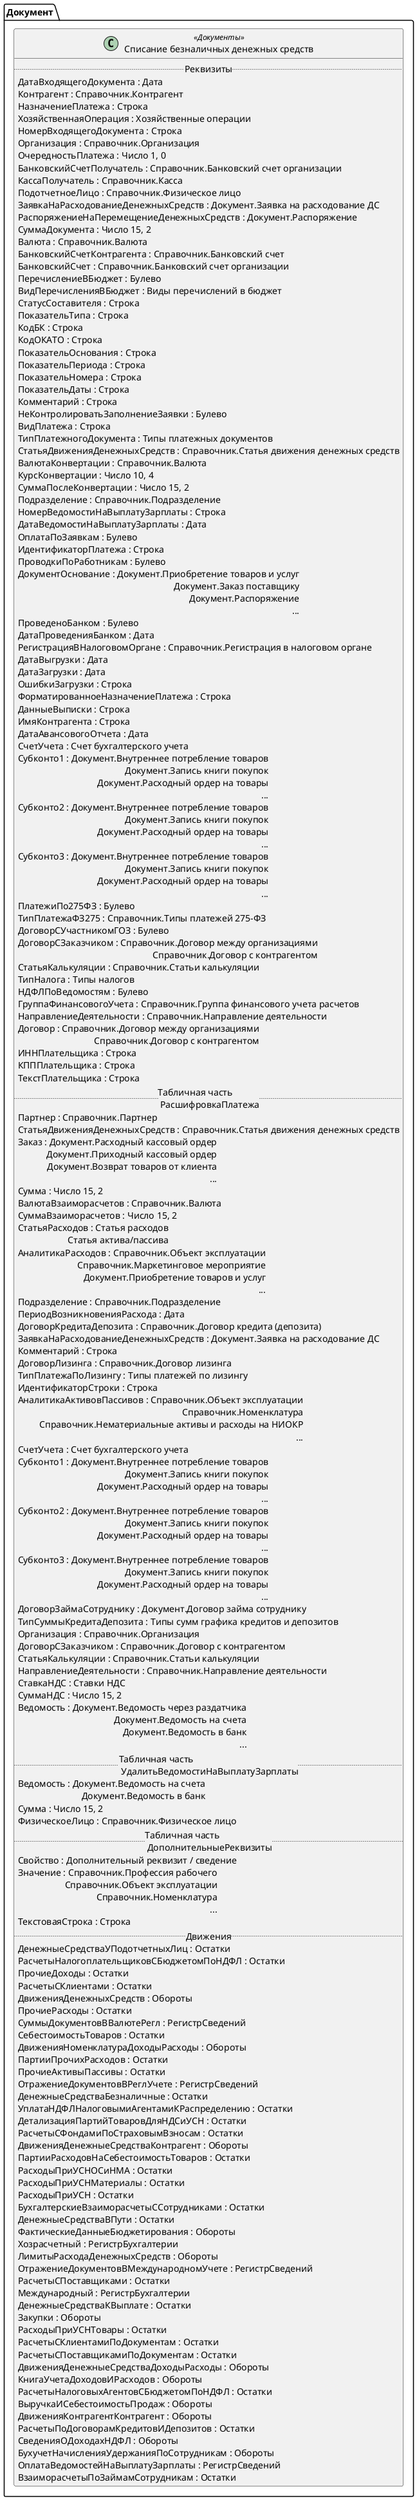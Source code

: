 ﻿@startuml СписаниеБезналичныхДенежныхСредств
'!include templates.wsd
'..\include templates.wsd
class Документ.СписаниеБезналичныхДенежныхСредств as "Списание безналичных денежных средств" <<Документы>>
{
..Реквизиты..
ДатаВходящегоДокумента : Дата
Контрагент : Справочник.Контрагент
НазначениеПлатежа : Строка
ХозяйственнаяОперация : Хозяйственные операции
НомерВходящегоДокумента : Строка
Организация : Справочник.Организация
ОчередностьПлатежа : Число 1, 0
БанковскийСчетПолучатель : Справочник.Банковский счет организации
КассаПолучатель : Справочник.Касса
ПодотчетноеЛицо : Справочник.Физическое лицо
ЗаявкаНаРасходованиеДенежныхСредств : Документ.Заявка на расходование ДС
РаспоряжениеНаПеремещениеДенежныхСредств : Документ.Распоряжение
СуммаДокумента : Число 15, 2
Валюта : Справочник.Валюта
БанковскийСчетКонтрагента : Справочник.Банковский счет
БанковскийСчет : Справочник.Банковский счет организации
ПеречислениеВБюджет : Булево
ВидПеречисленияВБюджет : Виды перечислений в бюджет
СтатусСоставителя : Строка
ПоказательТипа : Строка
КодБК : Строка
КодОКАТО : Строка
ПоказательОснования : Строка
ПоказательПериода : Строка
ПоказательНомера : Строка
ПоказательДаты : Строка
Комментарий : Строка
НеКонтролироватьЗаполнениеЗаявки : Булево
ВидПлатежа : Строка
ТипПлатежногоДокумента : Типы платежных документов
СтатьяДвиженияДенежныхСредств : Справочник.Статья движения денежных средств
ВалютаКонвертации : Справочник.Валюта
КурсКонвертации : Число 10, 4
СуммаПослеКонвертации : Число 15, 2
Подразделение : Справочник.Подразделение
НомерВедомостиНаВыплатуЗарплаты : Строка
ДатаВедомостиНаВыплатуЗарплаты : Дата
ОплатаПоЗаявкам : Булево
ИдентификаторПлатежа : Строка
ПроводкиПоРаботникам : Булево
ДокументОснование : Документ.Приобретение товаров и услуг\rДокумент.Заказ поставщику\rДокумент.Распоряжение\r...
ПроведеноБанком : Булево
ДатаПроведенияБанком : Дата
РегистрацияВНалоговомОргане : Справочник.Регистрация в налоговом органе
ДатаВыгрузки : Дата
ДатаЗагрузки : Дата
ОшибкиЗагрузки : Строка
ФорматированноеНазначениеПлатежа : Строка
ДанныеВыписки : Строка
ИмяКонтрагента : Строка
ДатаАвансовогоОтчета : Дата
СчетУчета : Счет бухгалтерского учета
Субконто1 : Документ.Внутреннее потребление товаров\rДокумент.Запись книги покупок\rДокумент.Расходный ордер на товары\r...
Субконто2 : Документ.Внутреннее потребление товаров\rДокумент.Запись книги покупок\rДокумент.Расходный ордер на товары\r...
Субконто3 : Документ.Внутреннее потребление товаров\rДокумент.Запись книги покупок\rДокумент.Расходный ордер на товары\r...
ПлатежиПо275ФЗ : Булево
ТипПлатежаФЗ275 : Справочник.Типы платежей 275-ФЗ
ДоговорСУчастникомГОЗ : Булево
ДоговорСЗаказчиком : Справочник.Договор между организациями\rСправочник.Договор с контрагентом
СтатьяКалькуляции : Справочник.Статьи калькуляции
ТипНалога : Типы налогов
НДФЛПоВедомостям : Булево
ГруппаФинансовогоУчета : Справочник.Группа финансового учета расчетов
НаправлениеДеятельности : Справочник.Направление деятельности
Договор : Справочник.Договор между организациями\rСправочник.Договор с контрагентом
ИННПлательщика : Строка
КПППлательщика : Строка
ТекстПлательщика : Строка
..Табличная часть \n РасшифровкаПлатежа..
Партнер : Справочник.Партнер
СтатьяДвиженияДенежныхСредств : Справочник.Статья движения денежных средств
Заказ : Документ.Расходный кассовый ордер\rДокумент.Приходный кассовый ордер\rДокумент.Возврат товаров от клиента\r...
Сумма : Число 15, 2
ВалютаВзаиморасчетов : Справочник.Валюта
СуммаВзаиморасчетов : Число 15, 2
СтатьяРасходов : Статья расходов\rСтатья актива/пассива
АналитикаРасходов : Справочник.Объект эксплуатации\rСправочник.Маркетинговое мероприятие\rДокумент.Приобретение товаров и услуг\r...
Подразделение : Справочник.Подразделение
ПериодВозникновенияРасхода : Дата
ДоговорКредитаДепозита : Справочник.Договор кредита (депозита)
ЗаявкаНаРасходованиеДенежныхСредств : Документ.Заявка на расходование ДС
Комментарий : Строка
ДоговорЛизинга : Справочник.Договор лизинга
ТипПлатежаПоЛизингу : Типы платежей по лизингу
ИдентификаторСтроки : Строка
АналитикаАктивовПассивов : Справочник.Объект эксплуатации\rСправочник.Номенклатура\rСправочник.Нематериальные активы и расходы на НИОКР\r...
СчетУчета : Счет бухгалтерского учета
Субконто1 : Документ.Внутреннее потребление товаров\rДокумент.Запись книги покупок\rДокумент.Расходный ордер на товары\r...
Субконто2 : Документ.Внутреннее потребление товаров\rДокумент.Запись книги покупок\rДокумент.Расходный ордер на товары\r...
Субконто3 : Документ.Внутреннее потребление товаров\rДокумент.Запись книги покупок\rДокумент.Расходный ордер на товары\r...
ДоговорЗаймаСотруднику : Документ.Договор займа сотруднику
ТипСуммыКредитаДепозита : Типы сумм графика кредитов и депозитов
Организация : Справочник.Организация
ДоговорСЗаказчиком : Справочник.Договор с контрагентом
СтатьяКалькуляции : Справочник.Статьи калькуляции
НаправлениеДеятельности : Справочник.Направление деятельности
СтавкаНДС : Ставки НДС
СуммаНДС : Число 15, 2
Ведомость : Документ.Ведомость через раздатчика\rДокумент.Ведомость на счета\rДокумент.Ведомость в банк\r...
..Табличная часть \n УдалитьВедомостиНаВыплатуЗарплаты..
Ведомость : Документ.Ведомость на счета\rДокумент.Ведомость в банк
Сумма : Число 15, 2
ФизическоеЛицо : Справочник.Физическое лицо
..Табличная часть \n ДополнительныеРеквизиты..
Свойство : Дополнительный реквизит / сведение
Значение : Справочник.Профессия рабочего\rСправочник.Объект эксплуатации\rСправочник.Номенклатура\r...
ТекстоваяСтрока : Строка
..Движения..
ДенежныеСредстваУПодотчетныхЛиц : Остатки
РасчетыНалогоплательщиковСБюджетомПоНДФЛ : Остатки
ПрочиеДоходы : Остатки
РасчетыСКлиентами : Остатки
ДвиженияДенежныхСредств : Обороты
ПрочиеРасходы : Остатки
СуммыДокументовВВалютеРегл : РегистрСведений
СебестоимостьТоваров : Остатки
ДвиженияНоменклатураДоходыРасходы : Обороты
ПартииПрочихРасходов : Остатки
ПрочиеАктивыПассивы : Остатки
ОтражениеДокументовВРеглУчете : РегистрСведений
ДенежныеСредстваБезналичные : Остатки
УплатаНДФЛНалоговымиАгентамиКРаспределению : Остатки
ДетализацияПартийТоваровДляНДСиУСН : Остатки
РасчетыСФондамиПоСтраховымВзносам : Остатки
ДвиженияДенежныеСредстваКонтрагент : Обороты
ПартииРасходовНаСебестоимостьТоваров : Остатки
РасходыПриУСНОСиНМА : Остатки
РасходыПриУСНМатериалы : Остатки
РасходыПриУСН : Остатки
БухгалтерскиеВзаиморасчетыССотрудниками : Остатки
ДенежныеСредстваВПути : Остатки
ФактическиеДанныеБюджетирования : Обороты
Хозрасчетный : РегистрБухгалтерии
ЛимитыРасходаДенежныхСредств : Обороты
ОтражениеДокументовВМеждународномУчете : РегистрСведений
РасчетыСПоставщиками : Остатки
Международный : РегистрБухгалтерии
ДенежныеСредстваКВыплате : Остатки
Закупки : Обороты
РасходыПриУСНТовары : Остатки
РасчетыСКлиентамиПоДокументам : Остатки
РасчетыСПоставщикамиПоДокументам : Остатки
ДвиженияДенежныеСредстваДоходыРасходы : Обороты
КнигаУчетаДоходовИРасходов : Обороты
РасчетыНалоговыхАгентовСБюджетомПоНДФЛ : Остатки
ВыручкаИСебестоимостьПродаж : Обороты
ДвиженияКонтрагентКонтрагент : Обороты
РасчетыПоДоговорамКредитовИДепозитов : Остатки
СведенияОДоходахНДФЛ : Обороты
БухучетНачисленияУдержанияПоСотрудникам : Обороты
ОплатаВедомостейНаВыплатуЗарплаты : РегистрСведений
ВзаиморасчетыПоЗаймамСотрудникам : Остатки
}
@enduml
